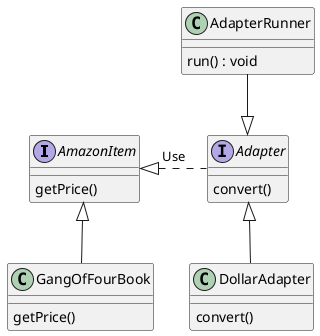 @startuml
interface AmazonItem {
    getPrice()
}

class GangOfFourBook {
    getPrice()
}

interface Adapter {
    convert()
}

class DollarAdapter {
    convert()
}

class AdapterRunner {
    run() : void
}
AdapterRunner --|> Adapter
AmazonItem <|-- GangOfFourBook
Adapter <|-- DollarAdapter
AmazonItem <|. Adapter : Use

@enduml